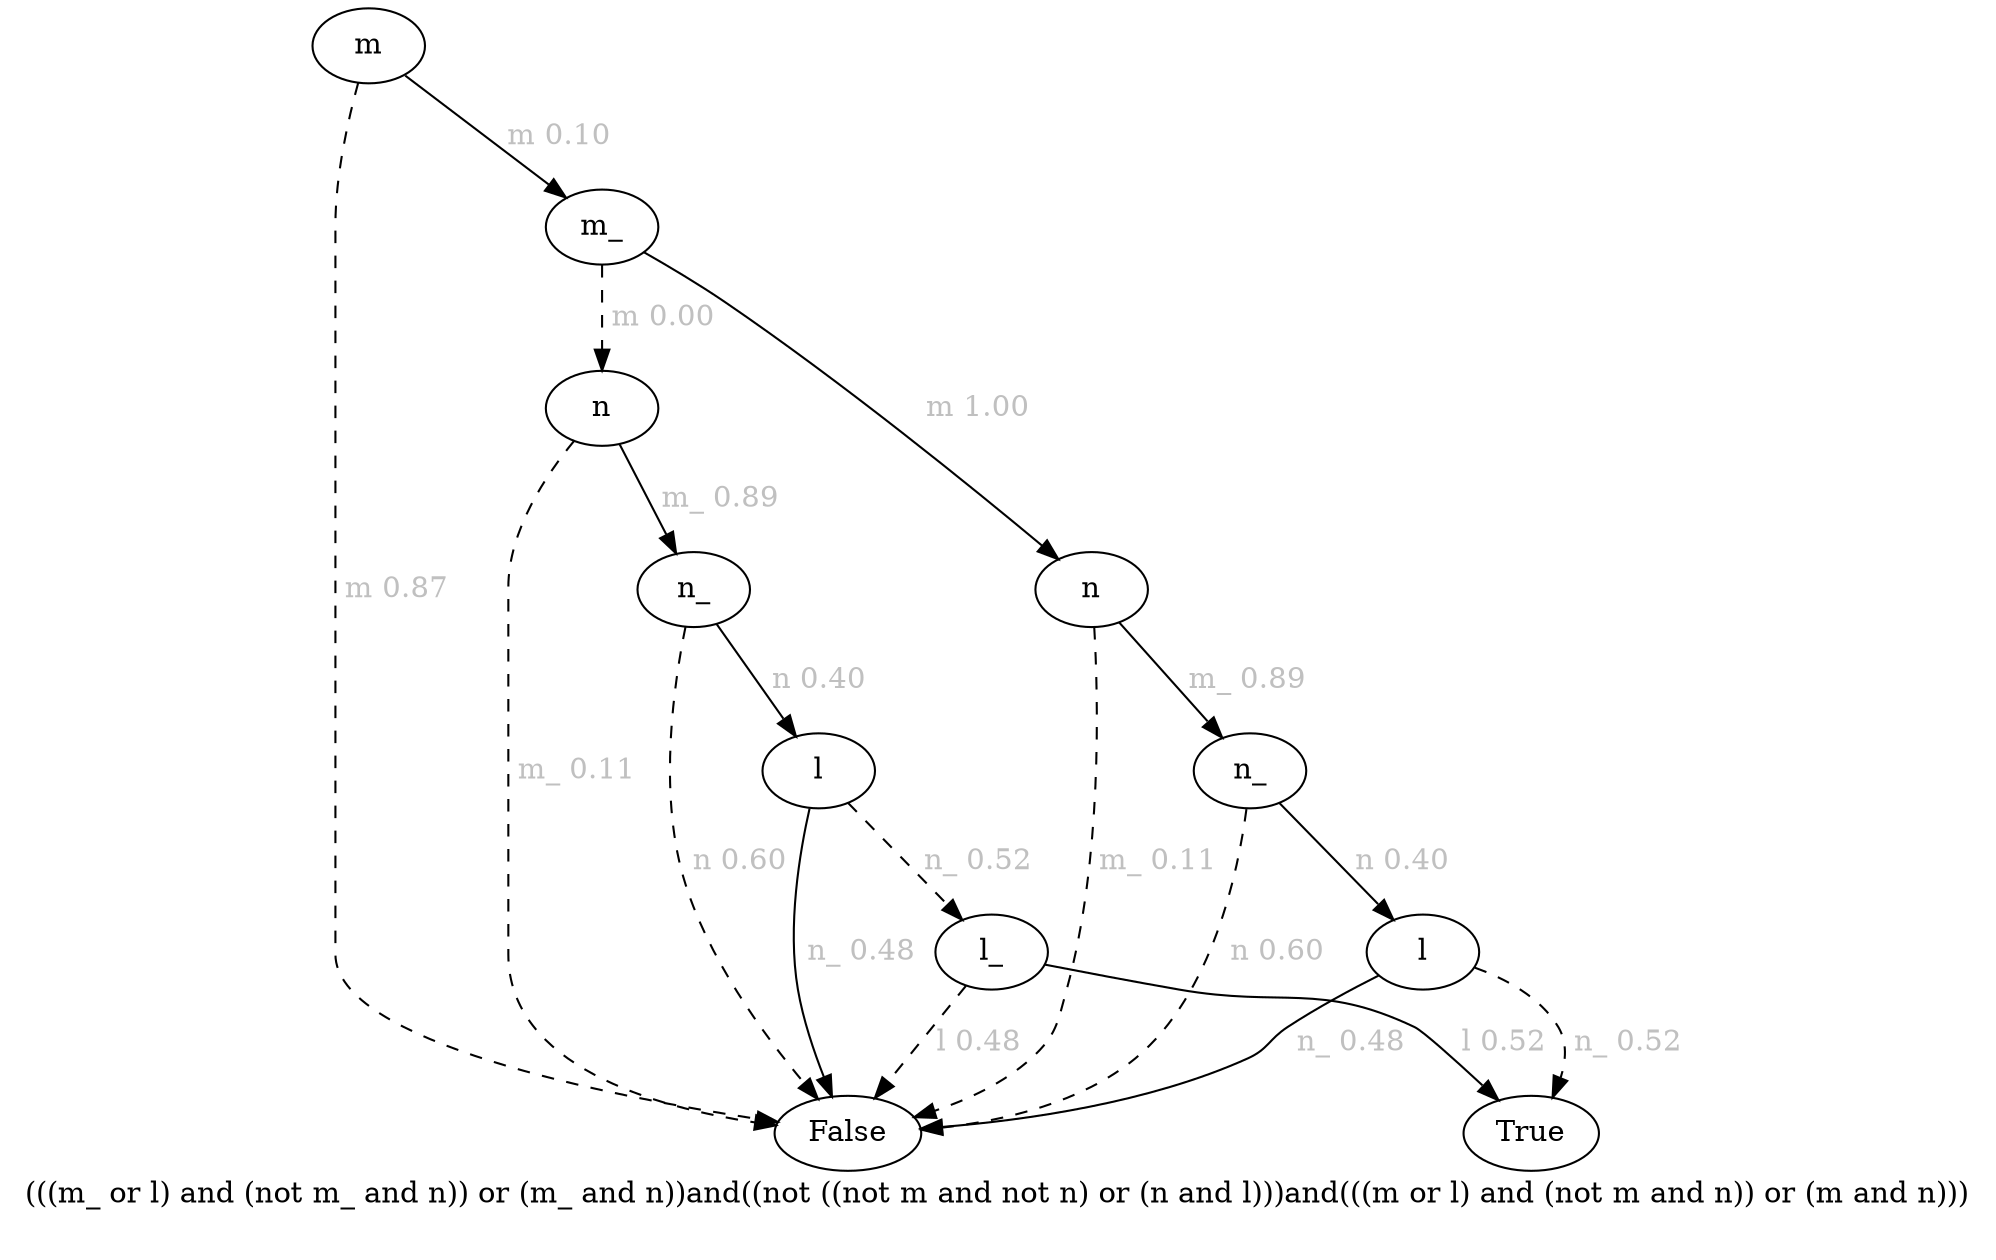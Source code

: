 digraph{
label="(((m_ or l) and (not m_ and n)) or (m_ and n))and((not ((not m and not n) or (n and l)))and(((m or l) and (not m and n)) or (m and n)))\n\n"
2746076400848[label=m]2746076398768[label="False
"]
2746076400848 -> 2746076398768[style=dashed label=" m 0.87\n" fontcolor = gray]
2746076397968[label="m_
"]
2746076400848 -> 2746076397968 [label=" m 0.10\n" fontcolor = gray]
2746076402448[label="n
"]
2746076397968 -> 2746076402448[style=dashed label=" m 0.00\n" fontcolor = gray]
2746076398768[label="False
"]
2746076402448 -> 2746076398768[style=dashed label=" m_ 0.11\n" fontcolor = gray]
2746076403088[label="n_
"]
2746076402448 -> 2746076403088 [label=" m_ 0.89\n" fontcolor = gray]
2746076398768[label="False
"]
2746076403088 -> 2746076398768[style=dashed label=" n 0.60\n" fontcolor = gray]
2746076404368[label="l
"]
2746076403088 -> 2746076404368 [label=" n 0.40\n" fontcolor = gray]
2746076404688[label="l_
"]
2746076404368 -> 2746076404688[style=dashed label=" n_ 0.52\n" fontcolor = gray]
2746076398768[label="False
"]
2746076404688 -> 2746076398768[style=dashed label=" l 0.48\n" fontcolor = gray]
2746076399248[label="True
"]
2746076404688 -> 2746076399248 [label=" l 0.52\n" fontcolor = gray]
2746076398768[label="False
"]
2746076404368 -> 2746076398768 [label=" n_ 0.48\n" fontcolor = gray]
2746076402608[label="n
"]
2746076397968 -> 2746076402608 [label=" m 1.00\n" fontcolor = gray]
2746076398768[label="False
"]
2746076402608 -> 2746076398768[style=dashed label=" m_ 0.11\n" fontcolor = gray]
2746076405968[label="n_
"]
2746076402608 -> 2746076405968 [label=" m_ 0.89\n" fontcolor = gray]
2746076398768[label="False
"]
2746076405968 -> 2746076398768[style=dashed label=" n 0.60\n" fontcolor = gray]
2746076406768[label="l
"]
2746076405968 -> 2746076406768 [label=" n 0.40\n" fontcolor = gray]
2746076399248[label="True
"]
2746076406768 -> 2746076399248[style=dashed label=" n_ 0.52\n" fontcolor = gray]
2746076398768[label="False
"]
2746076406768 -> 2746076398768 [label=" n_ 0.48\n" fontcolor = gray]
}